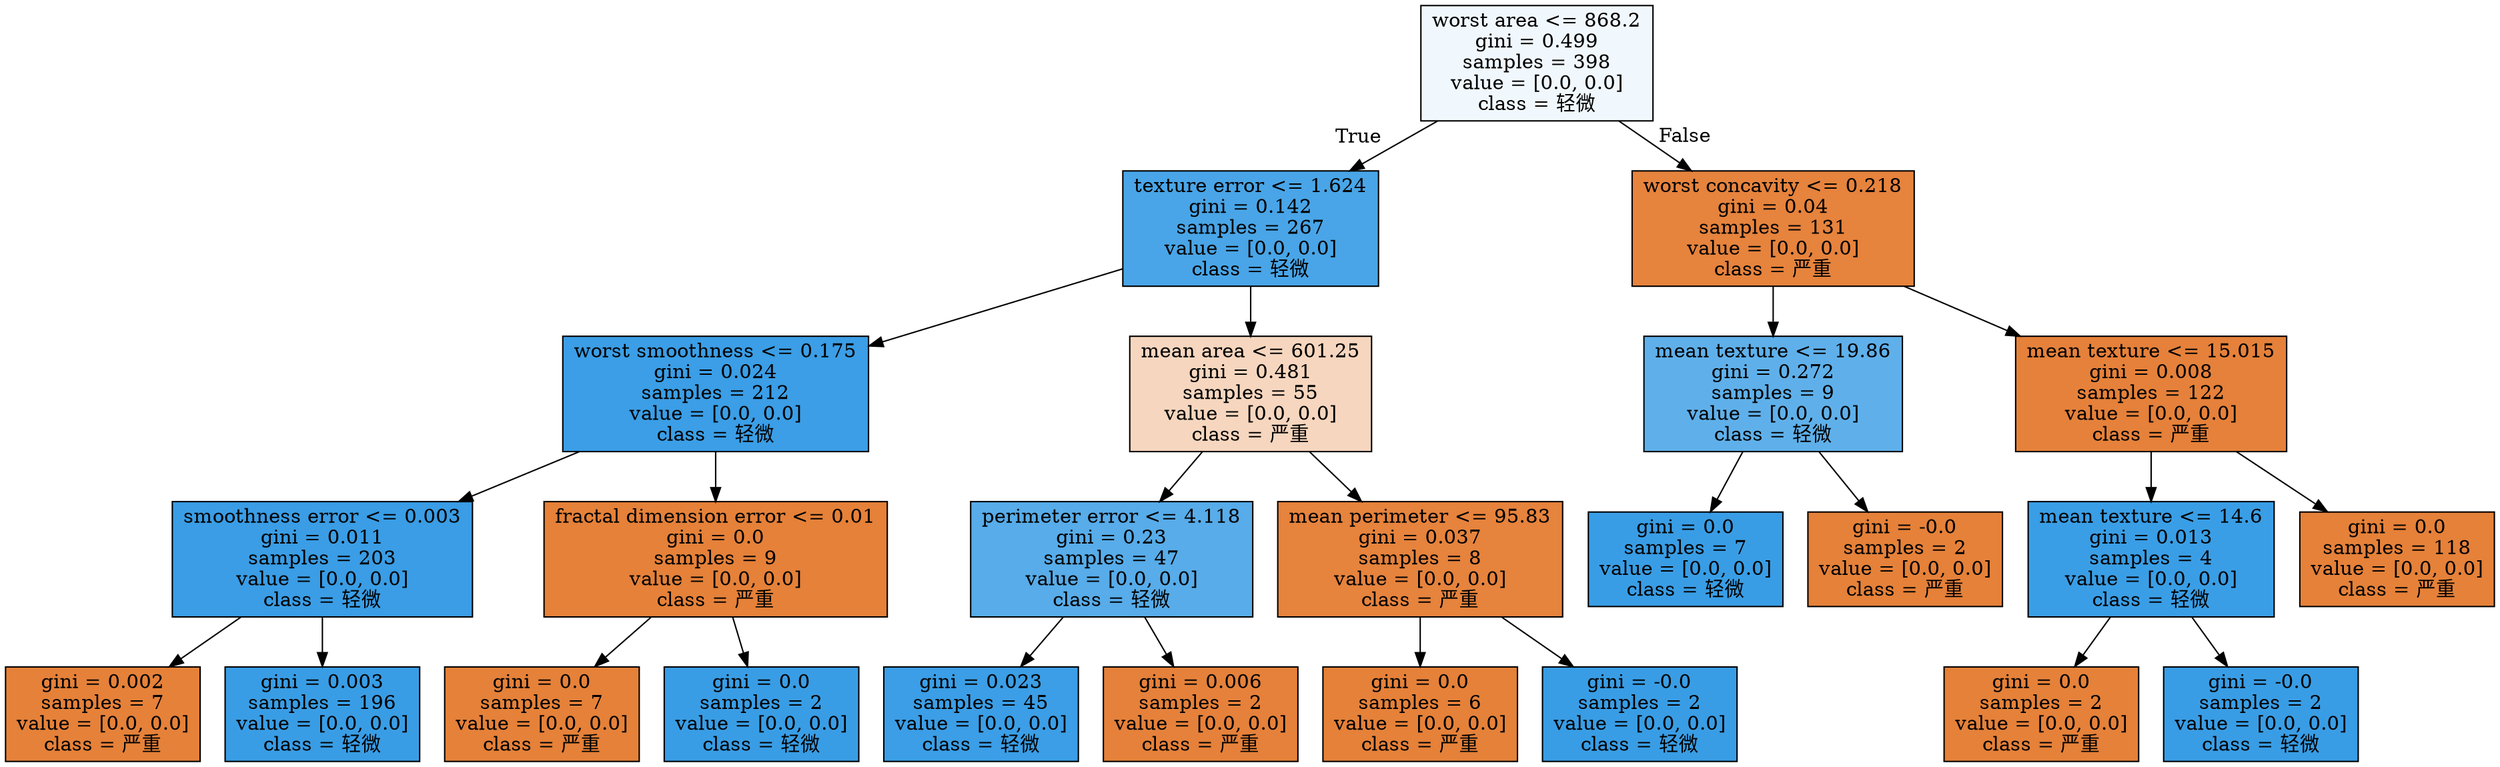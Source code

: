 digraph Tree {
node [shape=box, style="filled", color="black"] ;
0 [label="worst area <= 868.2\ngini = 0.499\nsamples = 398\nvalue = [0.0, 0.0]\nclass = 轻微", fillcolor="#399de512"] ;
1 [label="texture error <= 1.624\ngini = 0.142\nsamples = 267\nvalue = [0.0, 0.0]\nclass = 轻微", fillcolor="#399de5ea"] ;
0 -> 1 [labeldistance=2.5, labelangle=45, headlabel="True"] ;
2 [label="worst smoothness <= 0.175\ngini = 0.024\nsamples = 212\nvalue = [0.0, 0.0]\nclass = 轻微", fillcolor="#399de5fc"] ;
1 -> 2 ;
3 [label="smoothness error <= 0.003\ngini = 0.011\nsamples = 203\nvalue = [0.0, 0.0]\nclass = 轻微", fillcolor="#399de5fe"] ;
2 -> 3 ;
4 [label="gini = 0.002\nsamples = 7\nvalue = [0.0, 0.0]\nclass = 严重", fillcolor="#e58139ff"] ;
3 -> 4 ;
5 [label="gini = 0.003\nsamples = 196\nvalue = [0.0, 0.0]\nclass = 轻微", fillcolor="#399de5ff"] ;
3 -> 5 ;
6 [label="fractal dimension error <= 0.01\ngini = 0.0\nsamples = 9\nvalue = [0.0, 0.0]\nclass = 严重", fillcolor="#e58139ff"] ;
2 -> 6 ;
7 [label="gini = 0.0\nsamples = 7\nvalue = [0.0, 0.0]\nclass = 严重", fillcolor="#e58139ff"] ;
6 -> 7 ;
8 [label="gini = 0.0\nsamples = 2\nvalue = [0.0, 0.0]\nclass = 轻微", fillcolor="#399de5ff"] ;
6 -> 8 ;
9 [label="mean area <= 601.25\ngini = 0.481\nsamples = 55\nvalue = [0.0, 0.0]\nclass = 严重", fillcolor="#e5813953"] ;
1 -> 9 ;
10 [label="perimeter error <= 4.118\ngini = 0.23\nsamples = 47\nvalue = [0.0, 0.0]\nclass = 轻微", fillcolor="#399de5d8"] ;
9 -> 10 ;
11 [label="gini = 0.023\nsamples = 45\nvalue = [0.0, 0.0]\nclass = 轻微", fillcolor="#399de5fc"] ;
10 -> 11 ;
12 [label="gini = 0.006\nsamples = 2\nvalue = [0.0, 0.0]\nclass = 严重", fillcolor="#e58139fe"] ;
10 -> 12 ;
13 [label="mean perimeter <= 95.83\ngini = 0.037\nsamples = 8\nvalue = [0.0, 0.0]\nclass = 严重", fillcolor="#e58139fa"] ;
9 -> 13 ;
14 [label="gini = 0.0\nsamples = 6\nvalue = [0.0, 0.0]\nclass = 严重", fillcolor="#e58139ff"] ;
13 -> 14 ;
15 [label="gini = -0.0\nsamples = 2\nvalue = [0.0, 0.0]\nclass = 轻微", fillcolor="#399de5ff"] ;
13 -> 15 ;
16 [label="worst concavity <= 0.218\ngini = 0.04\nsamples = 131\nvalue = [0.0, 0.0]\nclass = 严重", fillcolor="#e58139fa"] ;
0 -> 16 [labeldistance=2.5, labelangle=-45, headlabel="False"] ;
17 [label="mean texture <= 19.86\ngini = 0.272\nsamples = 9\nvalue = [0.0, 0.0]\nclass = 轻微", fillcolor="#399de5ce"] ;
16 -> 17 ;
18 [label="gini = 0.0\nsamples = 7\nvalue = [0.0, 0.0]\nclass = 轻微", fillcolor="#399de5ff"] ;
17 -> 18 ;
19 [label="gini = -0.0\nsamples = 2\nvalue = [0.0, 0.0]\nclass = 严重", fillcolor="#e58139ff"] ;
17 -> 19 ;
20 [label="mean texture <= 15.015\ngini = 0.008\nsamples = 122\nvalue = [0.0, 0.0]\nclass = 严重", fillcolor="#e58139fe"] ;
16 -> 20 ;
21 [label="mean texture <= 14.6\ngini = 0.013\nsamples = 4\nvalue = [0.0, 0.0]\nclass = 轻微", fillcolor="#399de5fd"] ;
20 -> 21 ;
22 [label="gini = 0.0\nsamples = 2\nvalue = [0.0, 0.0]\nclass = 严重", fillcolor="#e58139ff"] ;
21 -> 22 ;
23 [label="gini = -0.0\nsamples = 2\nvalue = [0.0, 0.0]\nclass = 轻微", fillcolor="#399de5ff"] ;
21 -> 23 ;
24 [label="gini = 0.0\nsamples = 118\nvalue = [0.0, 0.0]\nclass = 严重", fillcolor="#e58139ff"] ;
20 -> 24 ;
}